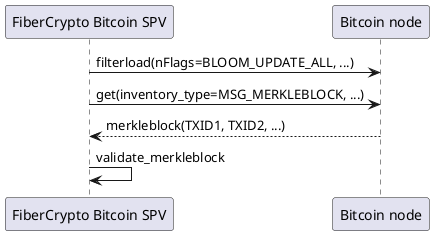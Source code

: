 @startuml

participant "FiberCrypto Bitcoin SPV" as wallet
participant "Bitcoin node" as btcnode
wallet -> btcnode : filterload(nFlags=BLOOM_UPDATE_ALL, ...)
wallet -> btcnode : get(inventory_type=MSG_MERKLEBLOCK, ...)
wallet <-- btcnode : merkleblock(TXID1, TXID2, ...)
wallet -> wallet : validate_merkleblock

@enduml
